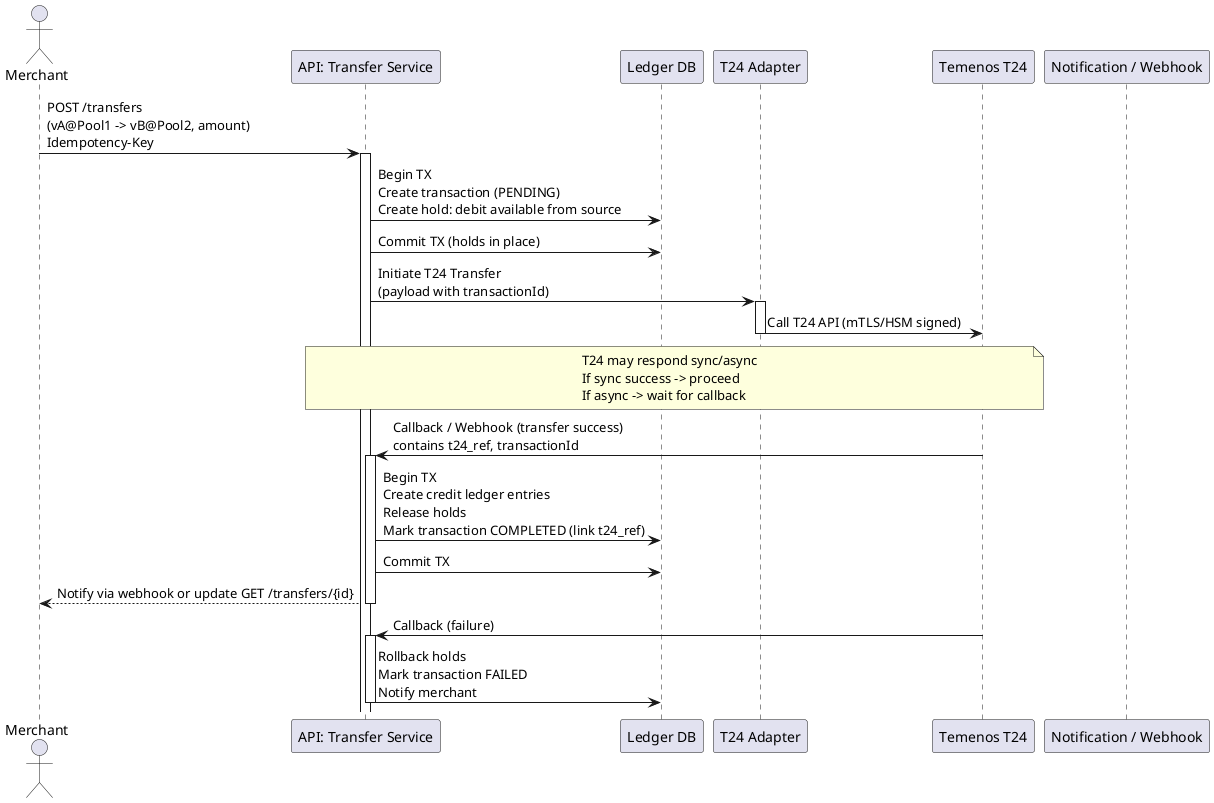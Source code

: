 @startuml ExternalTransfer
actor Merchant
participant "API: Transfer Service" as API
participant "Ledger DB" as DB
participant "T24 Adapter" as ADAPTER
participant "Temenos T24" as T24
participant "Notification / Webhook" as Notification

Merchant -> API : POST /transfers\n(vA@Pool1 -> vB@Pool2, amount)\nIdempotency-Key
activate API

API -> DB : Begin TX\nCreate transaction (PENDING)\nCreate hold: debit available from source
API -> DB : Commit TX (holds in place)

API -> ADAPTER : Initiate T24 Transfer\n(payload with transactionId)
activate ADAPTER
ADAPTER -> T24 : Call T24 API (mTLS/HSM signed)
deactivate ADAPTER

note over API,T24: T24 may respond sync/async\nIf sync success -> proceed\nIf async -> wait for callback

T24 -> API : Callback / Webhook (transfer success)\ncontains t24_ref, transactionId
activate API
API -> DB : Begin TX\nCreate credit ledger entries\nRelease holds\nMark transaction COMPLETED (link t24_ref)
API -> DB : Commit TX
API --> Merchant : Notify via webhook or update GET /transfers/{id}
deactivate API

T24 -> API : Callback (failure)
activate API
API -> DB : Rollback holds\nMark transaction FAILED\nNotify merchant
deactivate API

@enduml

